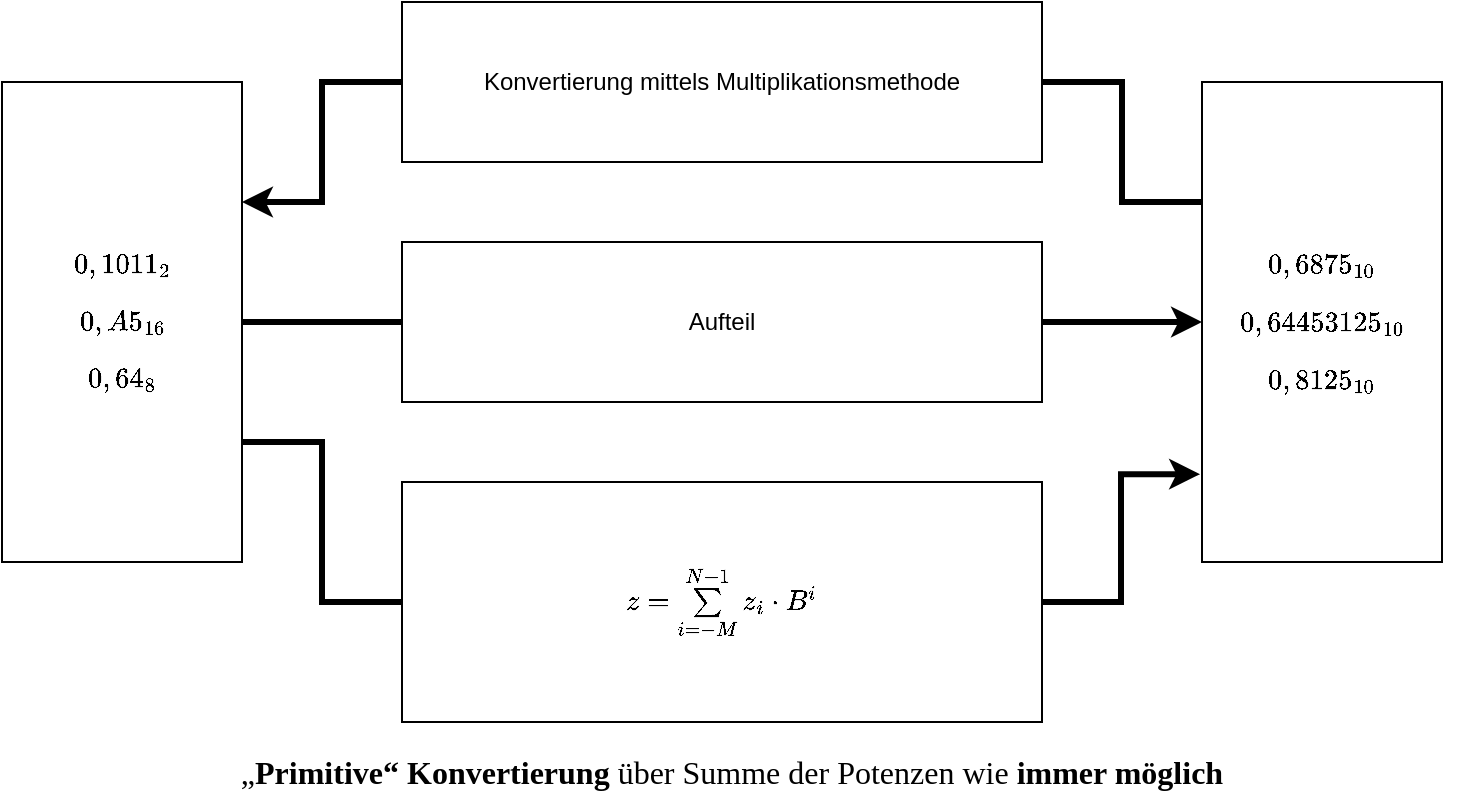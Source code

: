 <mxfile>
    <diagram id="ji8bSctilYiA7PHm9KHk" name="Page-1">
        <mxGraphModel dx="1046" dy="783" grid="1" gridSize="10" guides="1" tooltips="1" connect="1" arrows="1" fold="1" page="1" pageScale="1" pageWidth="800" pageHeight="450" math="1" shadow="0">
            <root>
                <mxCell id="0"/>
                <mxCell id="1" parent="0"/>
                <mxCell id="2" value="\(0,1011_2\)&lt;div&gt;&lt;br&gt;&lt;/div&gt;&lt;div&gt;\(0,A5_{16}\)&lt;/div&gt;&lt;div&gt;&lt;br&gt;&lt;/div&gt;&lt;div&gt;\(0,64_8\)&lt;/div&gt;" style="rounded=0;whiteSpace=wrap;html=1;" vertex="1" parent="1">
                    <mxGeometry x="40" y="80" width="120" height="240" as="geometry"/>
                </mxCell>
                <mxCell id="4" value="&lt;span style=&quot;background-color: transparent;&quot;&gt;&lt;div style=&quot;&quot;&gt;&lt;span style=&quot;background-color: transparent;&quot;&gt;Konvertierung mittels&lt;/span&gt;&lt;span style=&quot;background-color: transparent;&quot;&gt; Multiplikationsmethode&lt;/span&gt;&lt;/div&gt;&lt;/span&gt;" style="rounded=0;whiteSpace=wrap;html=1;align=center;verticalAlign=middle;" vertex="1" parent="1">
                    <mxGeometry x="240" y="40" width="320" height="80" as="geometry"/>
                </mxCell>
                <mxCell id="5" value="Aufteil" style="rounded=0;whiteSpace=wrap;html=1;" vertex="1" parent="1">
                    <mxGeometry x="240" y="160" width="320" height="80" as="geometry"/>
                </mxCell>
                <mxCell id="6" value="\( z = \sum\limits_{i=-M}^{N-1} z_i \cdot B^{i} \)" style="rounded=0;whiteSpace=wrap;html=1;" vertex="1" parent="1">
                    <mxGeometry x="240" y="280" width="320" height="120" as="geometry"/>
                </mxCell>
                <mxCell id="7" value="\(0,6875_{10}\)&lt;div&gt;&lt;br&gt;&lt;/div&gt;&lt;div&gt;\(0,64453125_{10}\)&lt;/div&gt;&lt;div&gt;&lt;br&gt;&lt;/div&gt;&lt;div&gt;\(0,8125_{10}\)&lt;/div&gt;" style="rounded=0;whiteSpace=wrap;html=1;" vertex="1" parent="1">
                    <mxGeometry x="640" y="80" width="120" height="240" as="geometry"/>
                </mxCell>
                <mxCell id="8" value="&lt;span style=&quot;background-color: transparent; font-family: Calibri; color: rgb(0, 0, 0);&quot;&gt;„&lt;/span&gt;&lt;span style=&quot;background-color: transparent; font-family: Calibri; color: rgb(0, 0, 0);&quot;&gt;&lt;b&gt;Primitive“ Konvertierung&lt;/b&gt;&lt;/span&gt;&lt;span style=&quot;background-color: transparent; font-family: Calibri; color: rgb(0, 0, 0);&quot;&gt; über Summe der Potenzen wie &lt;/span&gt;&lt;span style=&quot;background-color: transparent; font-family: Calibri; color: rgb(0, 0, 0);&quot;&gt;&lt;b&gt;immer möglich&lt;/b&gt;&lt;/span&gt;" style="text;html=1;align=center;verticalAlign=middle;whiteSpace=wrap;rounded=0;fontSize=16;" vertex="1" parent="1">
                    <mxGeometry x="40" y="410" width="730" height="30" as="geometry"/>
                </mxCell>
                <mxCell id="TBAFEUwy3MqS2njwxy-8-8" value="" style="endArrow=classic;html=1;entryX=1;entryY=0.25;entryDx=0;entryDy=0;exitX=0;exitY=0.5;exitDx=0;exitDy=0;edgeStyle=elbowEdgeStyle;rounded=0;curved=0;strokeWidth=3;" edge="1" parent="1" source="4" target="2">
                    <mxGeometry width="50" height="50" relative="1" as="geometry">
                        <mxPoint x="370" y="250" as="sourcePoint"/>
                        <mxPoint x="420" y="200" as="targetPoint"/>
                    </mxGeometry>
                </mxCell>
                <mxCell id="TBAFEUwy3MqS2njwxy-8-9" value="" style="endArrow=none;html=1;entryX=1;entryY=0.5;entryDx=0;entryDy=0;exitX=0;exitY=0.25;exitDx=0;exitDy=0;edgeStyle=elbowEdgeStyle;rounded=0;curved=0;strokeWidth=3;endFill=0;" edge="1" parent="1" source="7" target="4">
                    <mxGeometry width="50" height="50" relative="1" as="geometry">
                        <mxPoint x="250" y="90" as="sourcePoint"/>
                        <mxPoint x="170" y="150" as="targetPoint"/>
                    </mxGeometry>
                </mxCell>
                <mxCell id="TBAFEUwy3MqS2njwxy-8-10" value="" style="endArrow=none;html=1;entryX=0;entryY=0.5;entryDx=0;entryDy=0;exitX=1;exitY=0.5;exitDx=0;exitDy=0;edgeStyle=elbowEdgeStyle;rounded=0;curved=0;strokeWidth=3;endFill=0;" edge="1" parent="1" source="2" target="5">
                    <mxGeometry width="50" height="50" relative="1" as="geometry">
                        <mxPoint x="650" y="150" as="sourcePoint"/>
                        <mxPoint x="570" y="90" as="targetPoint"/>
                    </mxGeometry>
                </mxCell>
                <mxCell id="TBAFEUwy3MqS2njwxy-8-11" value="" style="endArrow=classic;html=1;edgeStyle=elbowEdgeStyle;rounded=0;curved=0;strokeWidth=3;" edge="1" parent="1" target="7">
                    <mxGeometry width="50" height="50" relative="1" as="geometry">
                        <mxPoint x="560" y="200" as="sourcePoint"/>
                        <mxPoint x="250" y="210" as="targetPoint"/>
                    </mxGeometry>
                </mxCell>
                <mxCell id="TBAFEUwy3MqS2njwxy-8-12" value="" style="endArrow=classic;html=1;entryX=-0.008;entryY=0.817;entryDx=0;entryDy=0;entryPerimeter=0;exitX=1;exitY=0.5;exitDx=0;exitDy=0;edgeStyle=elbowEdgeStyle;rounded=0;curved=0;strokeWidth=3;" edge="1" parent="1" source="6" target="7">
                    <mxGeometry width="50" height="50" relative="1" as="geometry">
                        <mxPoint x="570" y="210" as="sourcePoint"/>
                        <mxPoint x="650" y="210" as="targetPoint"/>
                    </mxGeometry>
                </mxCell>
                <mxCell id="TBAFEUwy3MqS2njwxy-8-13" value="" style="endArrow=none;html=1;entryX=1;entryY=0.75;entryDx=0;entryDy=0;exitX=0;exitY=0.5;exitDx=0;exitDy=0;edgeStyle=elbowEdgeStyle;rounded=0;curved=0;strokeWidth=3;endFill=0;" edge="1" parent="1" source="6" target="2">
                    <mxGeometry width="50" height="50" relative="1" as="geometry">
                        <mxPoint x="570" y="350" as="sourcePoint"/>
                        <mxPoint x="649" y="286" as="targetPoint"/>
                    </mxGeometry>
                </mxCell>
            </root>
        </mxGraphModel>
    </diagram>
    <diagram id="b-QLUJyiBUIbnC36_Smh" name="Page-2">
        <mxGraphModel dx="1046" dy="783" grid="1" gridSize="10" guides="1" tooltips="1" connect="1" arrows="1" fold="1" page="1" pageScale="1" pageWidth="800" pageHeight="450" math="1" shadow="0">
            <root>
                <mxCell id="0"/>
                <mxCell id="1" parent="0"/>
                <mxCell id="rvwJ4YJbLPoQRF-MA_r1-1" value="\(0,1011_2\)&lt;div&gt;&lt;br&gt;&lt;/div&gt;&lt;div&gt;\(0,A5_{16}\)&lt;/div&gt;&lt;div&gt;&lt;br&gt;&lt;/div&gt;&lt;div&gt;\(0,64_8\)&lt;/div&gt;" style="rounded=0;whiteSpace=wrap;html=1;" vertex="1" parent="1">
                    <mxGeometry x="40" y="80" width="120" height="240" as="geometry"/>
                </mxCell>
                <mxCell id="rvwJ4YJbLPoQRF-MA_r1-2" value="&lt;span style=&quot;background-color: transparent;&quot;&gt;Aufteilung in&lt;/span&gt;&lt;br&gt;&lt;ul&gt;&lt;li&gt;&lt;b&gt;Ganzzahliger Teil:&lt;/b&gt; Divisionsmethode&lt;/li&gt;&lt;li&gt;&lt;span style=&quot;color: rgb(63, 63, 63);&quot;&gt;&lt;b&gt;Echt gebrochener Teil:&lt;/b&gt; Multiplikationsmethode&lt;/span&gt;&lt;/li&gt;&lt;/ul&gt;" style="rounded=0;whiteSpace=wrap;html=1;align=left;verticalAlign=middle;" vertex="1" parent="1">
                    <mxGeometry x="240" y="40" width="320" height="80" as="geometry"/>
                </mxCell>
                <mxCell id="rvwJ4YJbLPoQRF-MA_r1-3" value="Aufteil" style="rounded=0;whiteSpace=wrap;html=1;" vertex="1" parent="1">
                    <mxGeometry x="240" y="160" width="320" height="80" as="geometry"/>
                </mxCell>
                <mxCell id="rvwJ4YJbLPoQRF-MA_r1-4" value="\( z = \sum\limits_{i=-M}^{N-1} z_i \cdot B^{i} \)" style="rounded=0;whiteSpace=wrap;html=1;" vertex="1" parent="1">
                    <mxGeometry x="240" y="280" width="320" height="120" as="geometry"/>
                </mxCell>
                <mxCell id="rvwJ4YJbLPoQRF-MA_r1-5" value="\(0,6875_{10}\)&lt;div&gt;&lt;br&gt;&lt;/div&gt;&lt;div&gt;\(0,64453125_{10}\)&lt;/div&gt;&lt;div&gt;&lt;br&gt;&lt;/div&gt;&lt;div&gt;\(0,8125_{10}\)&lt;/div&gt;" style="rounded=0;whiteSpace=wrap;html=1;" vertex="1" parent="1">
                    <mxGeometry x="640" y="80" width="120" height="240" as="geometry"/>
                </mxCell>
                <mxCell id="rvwJ4YJbLPoQRF-MA_r1-6" value="&lt;span style=&quot;background-color: transparent; font-family: Calibri; color: rgb(0, 0, 0);&quot;&gt;„&lt;/span&gt;&lt;span style=&quot;background-color: transparent; font-family: Calibri; color: rgb(0, 0, 0);&quot;&gt;&lt;b&gt;Primitive“ Konvertierung&lt;/b&gt;&lt;/span&gt;&lt;span style=&quot;background-color: transparent; font-family: Calibri; color: rgb(0, 0, 0);&quot;&gt; über Summe der Potenzen wie &lt;/span&gt;&lt;span style=&quot;background-color: transparent; font-family: Calibri; color: rgb(0, 0, 0);&quot;&gt;&lt;b&gt;immer möglich&lt;/b&gt;&lt;/span&gt;" style="text;html=1;align=center;verticalAlign=middle;whiteSpace=wrap;rounded=0;fontSize=16;" vertex="1" parent="1">
                    <mxGeometry x="40" y="410" width="730" height="30" as="geometry"/>
                </mxCell>
                <mxCell id="rvwJ4YJbLPoQRF-MA_r1-7" value="" style="endArrow=classic;html=1;entryX=1;entryY=0.25;entryDx=0;entryDy=0;exitX=0;exitY=0.5;exitDx=0;exitDy=0;edgeStyle=elbowEdgeStyle;rounded=0;curved=0;strokeWidth=3;" edge="1" parent="1" source="rvwJ4YJbLPoQRF-MA_r1-2" target="rvwJ4YJbLPoQRF-MA_r1-1">
                    <mxGeometry width="50" height="50" relative="1" as="geometry">
                        <mxPoint x="370" y="250" as="sourcePoint"/>
                        <mxPoint x="420" y="200" as="targetPoint"/>
                    </mxGeometry>
                </mxCell>
                <mxCell id="rvwJ4YJbLPoQRF-MA_r1-8" value="" style="endArrow=none;html=1;entryX=1;entryY=0.5;entryDx=0;entryDy=0;exitX=0;exitY=0.25;exitDx=0;exitDy=0;edgeStyle=elbowEdgeStyle;rounded=0;curved=0;strokeWidth=3;endFill=0;" edge="1" parent="1" source="rvwJ4YJbLPoQRF-MA_r1-5" target="rvwJ4YJbLPoQRF-MA_r1-2">
                    <mxGeometry width="50" height="50" relative="1" as="geometry">
                        <mxPoint x="250" y="90" as="sourcePoint"/>
                        <mxPoint x="170" y="150" as="targetPoint"/>
                    </mxGeometry>
                </mxCell>
                <mxCell id="rvwJ4YJbLPoQRF-MA_r1-9" value="" style="endArrow=none;html=1;entryX=0;entryY=0.5;entryDx=0;entryDy=0;exitX=1;exitY=0.5;exitDx=0;exitDy=0;edgeStyle=elbowEdgeStyle;rounded=0;curved=0;strokeWidth=3;endFill=0;" edge="1" parent="1" source="rvwJ4YJbLPoQRF-MA_r1-1" target="rvwJ4YJbLPoQRF-MA_r1-3">
                    <mxGeometry width="50" height="50" relative="1" as="geometry">
                        <mxPoint x="650" y="150" as="sourcePoint"/>
                        <mxPoint x="570" y="90" as="targetPoint"/>
                    </mxGeometry>
                </mxCell>
                <mxCell id="rvwJ4YJbLPoQRF-MA_r1-10" value="" style="endArrow=classic;html=1;edgeStyle=elbowEdgeStyle;rounded=0;curved=0;strokeWidth=3;" edge="1" parent="1" target="rvwJ4YJbLPoQRF-MA_r1-5">
                    <mxGeometry width="50" height="50" relative="1" as="geometry">
                        <mxPoint x="560" y="200" as="sourcePoint"/>
                        <mxPoint x="250" y="210" as="targetPoint"/>
                    </mxGeometry>
                </mxCell>
                <mxCell id="rvwJ4YJbLPoQRF-MA_r1-11" value="" style="endArrow=classic;html=1;entryX=-0.008;entryY=0.817;entryDx=0;entryDy=0;entryPerimeter=0;exitX=1;exitY=0.5;exitDx=0;exitDy=0;edgeStyle=elbowEdgeStyle;rounded=0;curved=0;strokeWidth=3;" edge="1" parent="1" source="rvwJ4YJbLPoQRF-MA_r1-4" target="rvwJ4YJbLPoQRF-MA_r1-5">
                    <mxGeometry width="50" height="50" relative="1" as="geometry">
                        <mxPoint x="570" y="210" as="sourcePoint"/>
                        <mxPoint x="650" y="210" as="targetPoint"/>
                    </mxGeometry>
                </mxCell>
                <mxCell id="rvwJ4YJbLPoQRF-MA_r1-12" value="" style="endArrow=none;html=1;entryX=1;entryY=0.75;entryDx=0;entryDy=0;exitX=0;exitY=0.5;exitDx=0;exitDy=0;edgeStyle=elbowEdgeStyle;rounded=0;curved=0;strokeWidth=3;endFill=0;" edge="1" parent="1" source="rvwJ4YJbLPoQRF-MA_r1-4" target="rvwJ4YJbLPoQRF-MA_r1-1">
                    <mxGeometry width="50" height="50" relative="1" as="geometry">
                        <mxPoint x="570" y="350" as="sourcePoint"/>
                        <mxPoint x="649" y="286" as="targetPoint"/>
                    </mxGeometry>
                </mxCell>
            </root>
        </mxGraphModel>
    </diagram>
</mxfile>